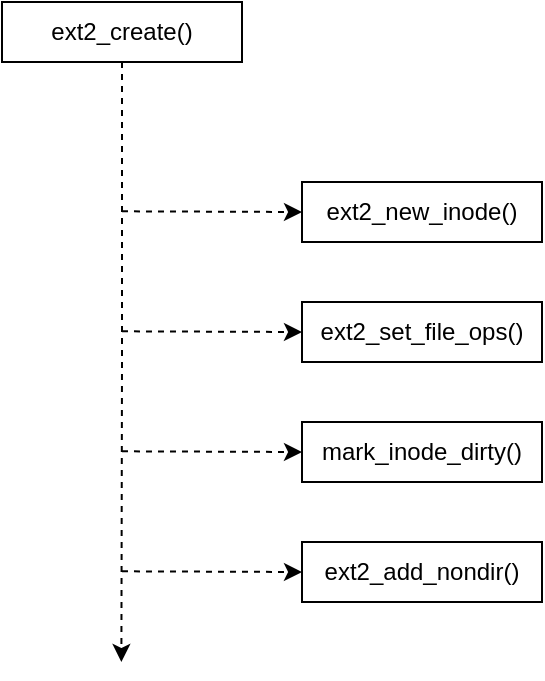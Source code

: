 <mxfile version="21.6.8" type="github">
  <diagram name="第 1 页" id="qp8A2KsZwpkWe7tbFOD5">
    <mxGraphModel dx="951" dy="527" grid="1" gridSize="10" guides="1" tooltips="1" connect="1" arrows="1" fold="1" page="1" pageScale="1" pageWidth="827" pageHeight="1169" math="0" shadow="0">
      <root>
        <mxCell id="0" />
        <mxCell id="1" parent="0" />
        <mxCell id="3Yyxr4FjfP0tk_hcY1NM-6" style="edgeStyle=orthogonalEdgeStyle;rounded=0;orthogonalLoop=1;jettySize=auto;html=1;exitX=0.5;exitY=1;exitDx=0;exitDy=0;dashed=1;" edge="1" parent="1" source="3Yyxr4FjfP0tk_hcY1NM-1">
          <mxGeometry relative="1" as="geometry">
            <mxPoint x="289.69" y="500" as="targetPoint" />
          </mxGeometry>
        </mxCell>
        <mxCell id="3Yyxr4FjfP0tk_hcY1NM-1" value="ext2_create()" style="rounded=0;whiteSpace=wrap;html=1;" vertex="1" parent="1">
          <mxGeometry x="230" y="170" width="120" height="30" as="geometry" />
        </mxCell>
        <mxCell id="3Yyxr4FjfP0tk_hcY1NM-2" value="ext2_new_inode()" style="rounded=0;whiteSpace=wrap;html=1;" vertex="1" parent="1">
          <mxGeometry x="380" y="260" width="120" height="30" as="geometry" />
        </mxCell>
        <mxCell id="3Yyxr4FjfP0tk_hcY1NM-3" value="ext2_set_file_ops()" style="rounded=0;whiteSpace=wrap;html=1;" vertex="1" parent="1">
          <mxGeometry x="380" y="320" width="120" height="30" as="geometry" />
        </mxCell>
        <mxCell id="3Yyxr4FjfP0tk_hcY1NM-4" value="mark_inode_dirty()" style="rounded=0;whiteSpace=wrap;html=1;" vertex="1" parent="1">
          <mxGeometry x="380" y="380" width="120" height="30" as="geometry" />
        </mxCell>
        <mxCell id="3Yyxr4FjfP0tk_hcY1NM-5" value="ext2_add_nondir()" style="rounded=0;whiteSpace=wrap;html=1;" vertex="1" parent="1">
          <mxGeometry x="380" y="440" width="120" height="30" as="geometry" />
        </mxCell>
        <mxCell id="3Yyxr4FjfP0tk_hcY1NM-7" value="" style="edgeStyle=none;orthogonalLoop=1;jettySize=auto;html=1;rounded=0;entryX=0;entryY=0.5;entryDx=0;entryDy=0;dashed=1;" edge="1" parent="1" target="3Yyxr4FjfP0tk_hcY1NM-2">
          <mxGeometry width="80" relative="1" as="geometry">
            <mxPoint x="290" y="274.66" as="sourcePoint" />
            <mxPoint x="370" y="274.66" as="targetPoint" />
            <Array as="points" />
          </mxGeometry>
        </mxCell>
        <mxCell id="3Yyxr4FjfP0tk_hcY1NM-8" value="" style="edgeStyle=none;orthogonalLoop=1;jettySize=auto;html=1;rounded=0;entryX=0;entryY=0.5;entryDx=0;entryDy=0;dashed=1;" edge="1" parent="1">
          <mxGeometry width="80" relative="1" as="geometry">
            <mxPoint x="290" y="334.66" as="sourcePoint" />
            <mxPoint x="380" y="335" as="targetPoint" />
            <Array as="points" />
          </mxGeometry>
        </mxCell>
        <mxCell id="3Yyxr4FjfP0tk_hcY1NM-9" value="" style="edgeStyle=none;orthogonalLoop=1;jettySize=auto;html=1;rounded=0;entryX=0;entryY=0.5;entryDx=0;entryDy=0;dashed=1;" edge="1" parent="1">
          <mxGeometry width="80" relative="1" as="geometry">
            <mxPoint x="290" y="394.66" as="sourcePoint" />
            <mxPoint x="380" y="395" as="targetPoint" />
            <Array as="points" />
          </mxGeometry>
        </mxCell>
        <mxCell id="3Yyxr4FjfP0tk_hcY1NM-10" value="" style="edgeStyle=none;orthogonalLoop=1;jettySize=auto;html=1;rounded=0;entryX=0;entryY=0.5;entryDx=0;entryDy=0;dashed=1;" edge="1" parent="1">
          <mxGeometry width="80" relative="1" as="geometry">
            <mxPoint x="290" y="454.66" as="sourcePoint" />
            <mxPoint x="380" y="455" as="targetPoint" />
            <Array as="points" />
          </mxGeometry>
        </mxCell>
      </root>
    </mxGraphModel>
  </diagram>
</mxfile>
